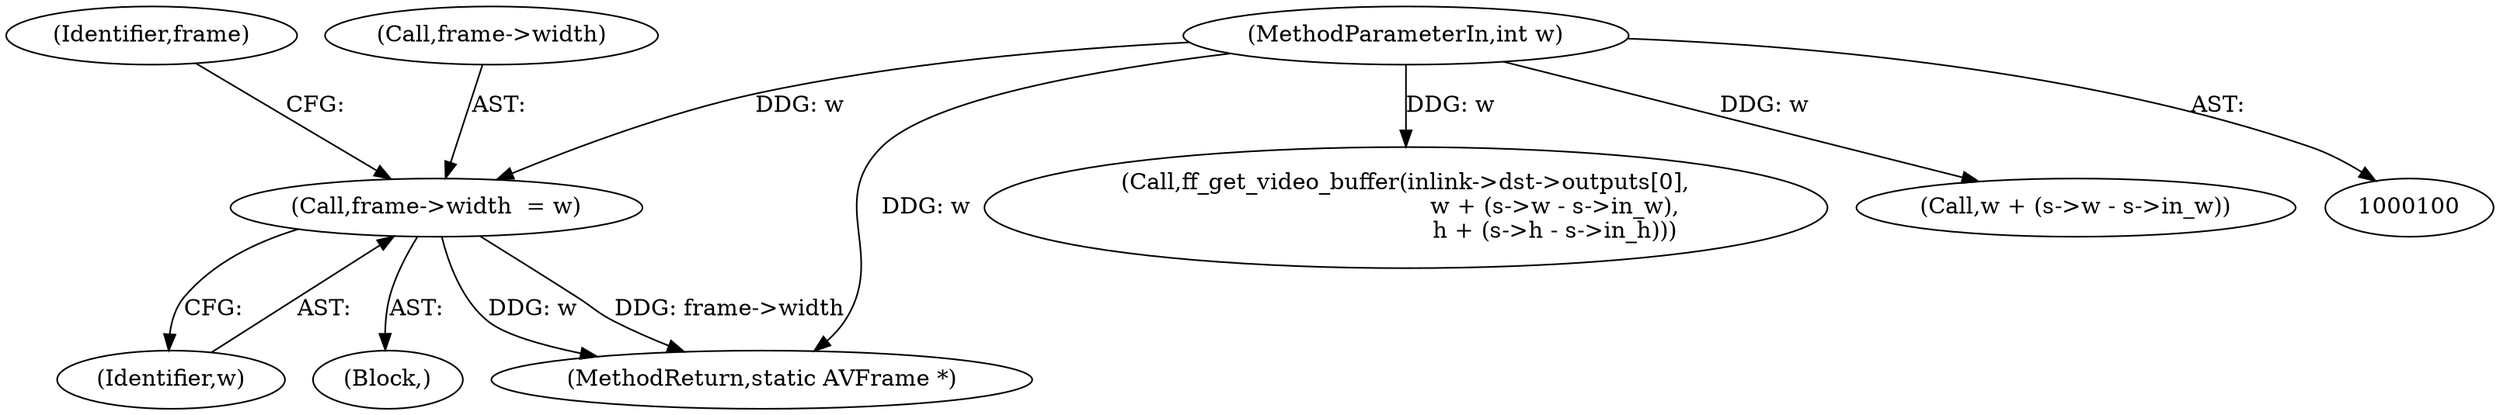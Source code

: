 digraph "0_FFmpeg_e43a0a232dbf6d3c161823c2e07c52e76227a1bc_8@pointer" {
"1000148" [label="(Call,frame->width  = w)"];
"1000102" [label="(MethodParameterIn,int w)"];
"1000152" [label="(Identifier,w)"];
"1000148" [label="(Call,frame->width  = w)"];
"1000155" [label="(Identifier,frame)"];
"1000102" [label="(MethodParameterIn,int w)"];
"1000104" [label="(Block,)"];
"1000116" [label="(Call,ff_get_video_buffer(inlink->dst->outputs[0],\n                                         w + (s->w - s->in_w),\n                                         h + (s->h - s->in_h)))"];
"1000124" [label="(Call,w + (s->w - s->in_w))"];
"1000149" [label="(Call,frame->width)"];
"1000227" [label="(MethodReturn,static AVFrame *)"];
"1000148" -> "1000104"  [label="AST: "];
"1000148" -> "1000152"  [label="CFG: "];
"1000149" -> "1000148"  [label="AST: "];
"1000152" -> "1000148"  [label="AST: "];
"1000155" -> "1000148"  [label="CFG: "];
"1000148" -> "1000227"  [label="DDG: w"];
"1000148" -> "1000227"  [label="DDG: frame->width"];
"1000102" -> "1000148"  [label="DDG: w"];
"1000102" -> "1000100"  [label="AST: "];
"1000102" -> "1000227"  [label="DDG: w"];
"1000102" -> "1000116"  [label="DDG: w"];
"1000102" -> "1000124"  [label="DDG: w"];
}
